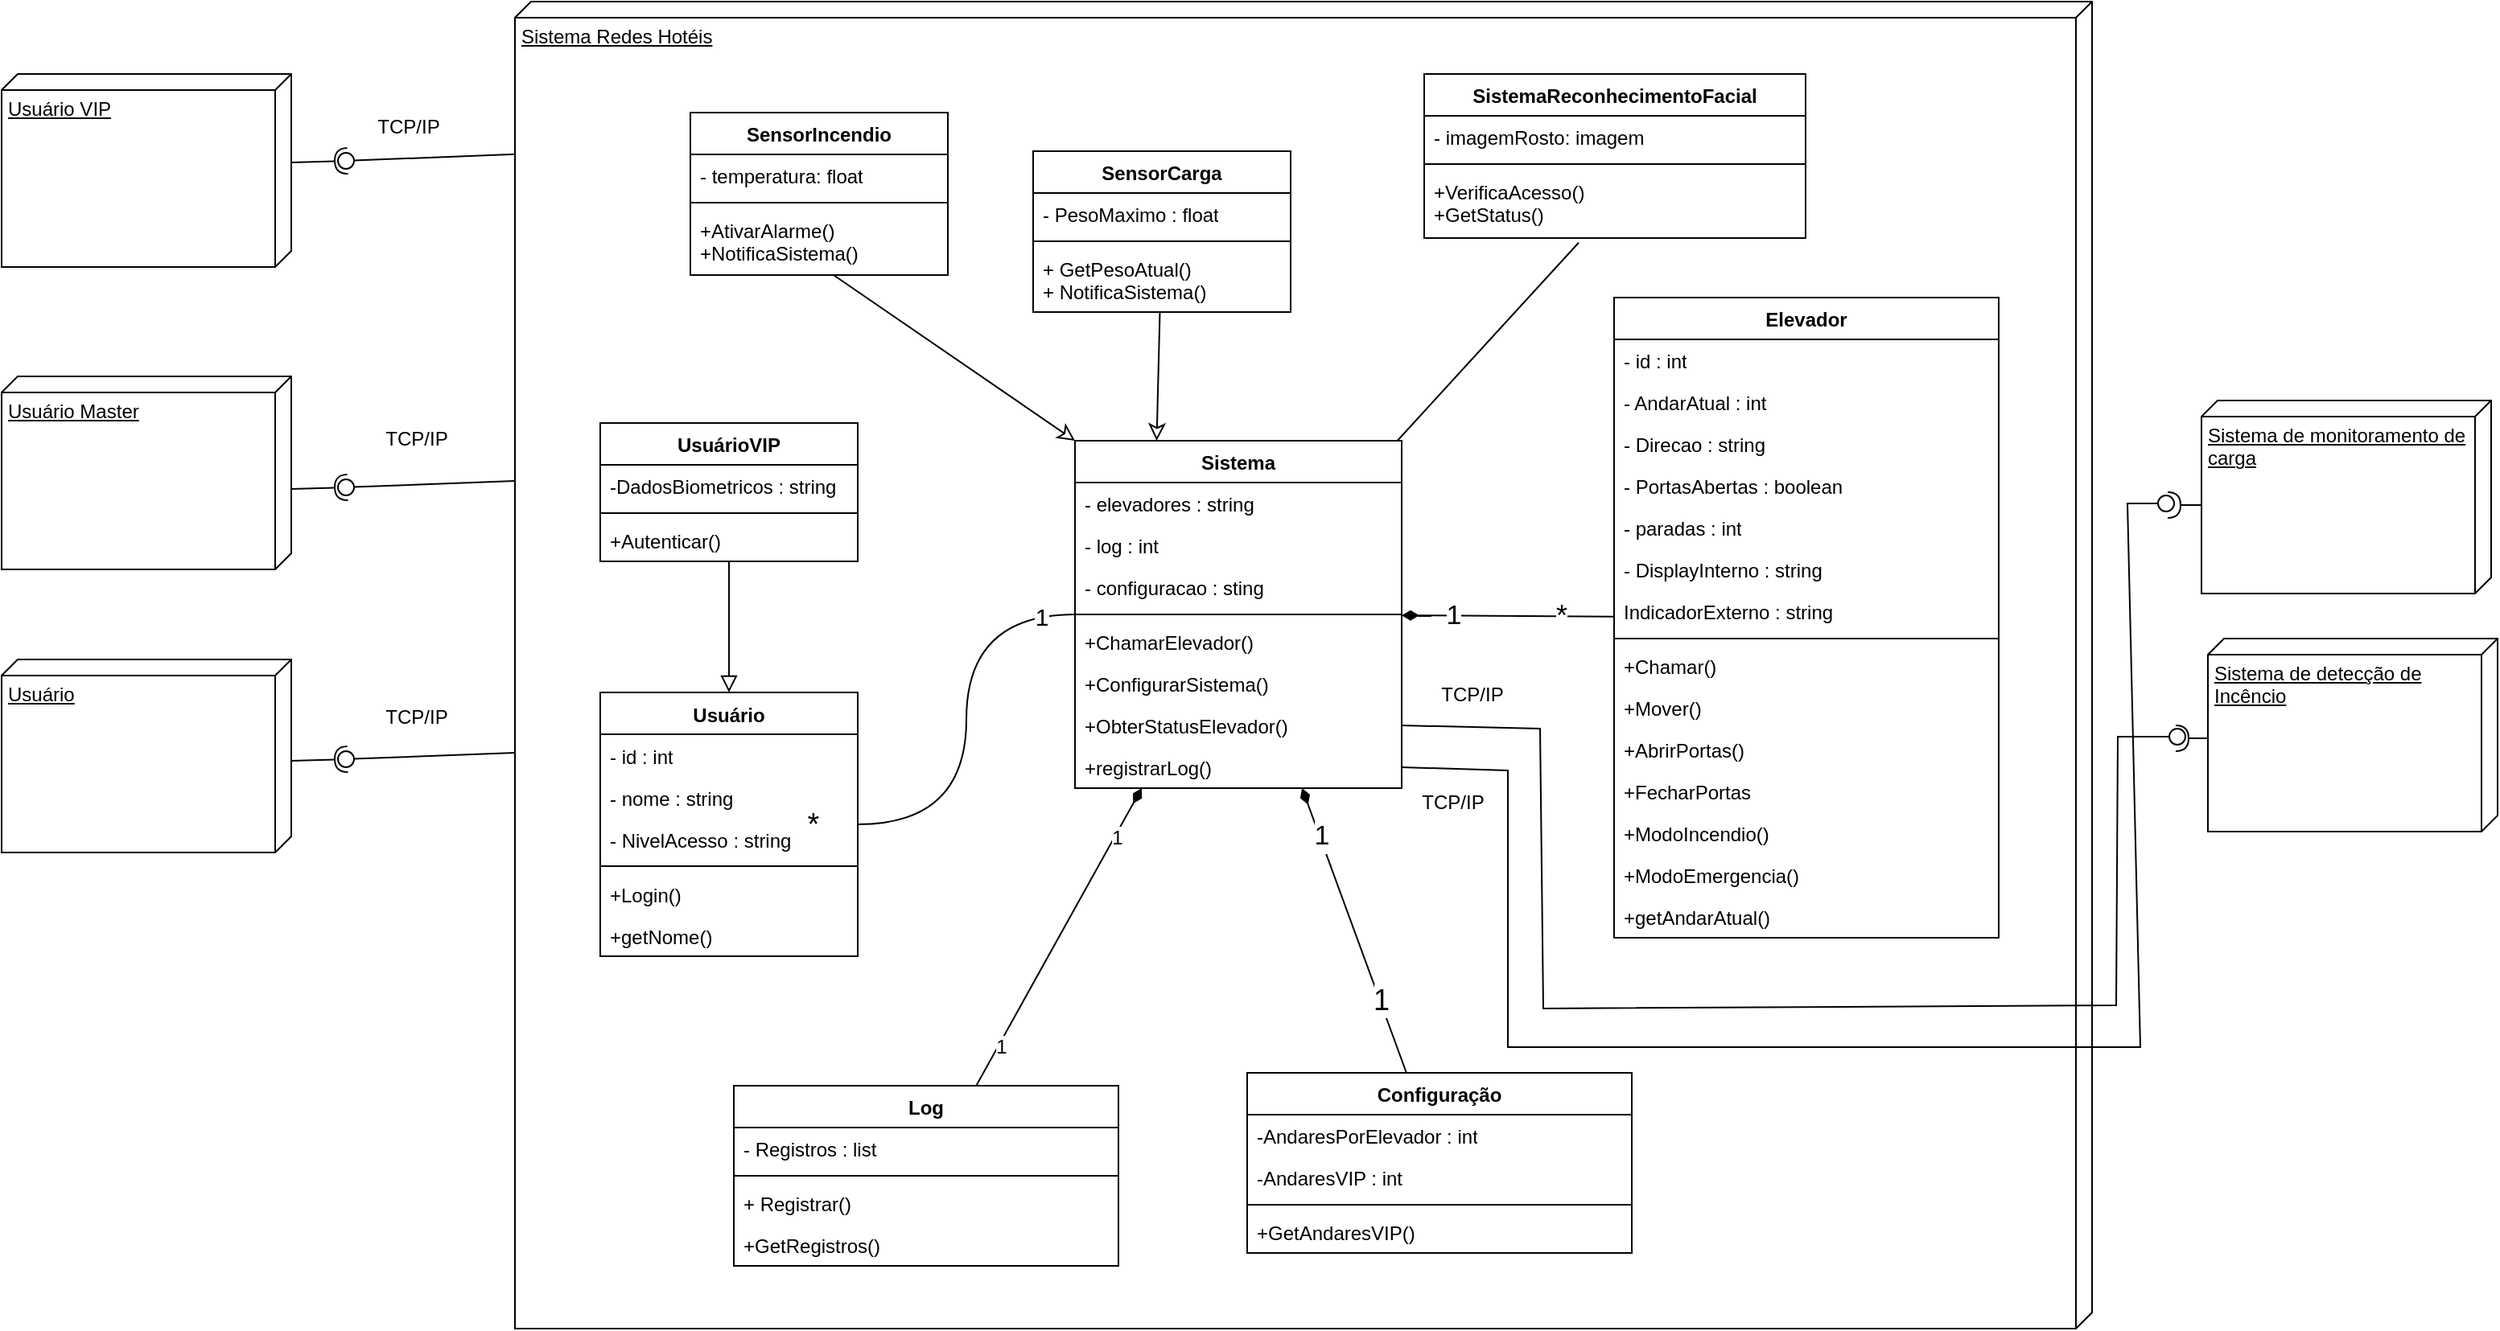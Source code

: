 <mxfile version="24.8.9">
  <diagram name="Página-1" id="P0kaNt67weWAGlfiyR77">
    <mxGraphModel dx="3460" dy="1304" grid="0" gridSize="10" guides="1" tooltips="1" connect="1" arrows="1" fold="1" page="0" pageScale="1" pageWidth="827" pageHeight="1169" math="0" shadow="0">
      <root>
        <mxCell id="0" />
        <mxCell id="1" parent="0" />
        <mxCell id="0YMyCj6_tgzJuGK0f0Fu-15" value="Sistema Redes Hotéis" style="verticalAlign=top;align=left;spacingTop=8;spacingLeft=2;spacingRight=12;shape=cube;size=10;direction=south;fontStyle=4;html=1;whiteSpace=wrap;" parent="1" vertex="1">
          <mxGeometry x="-472" y="-165" width="980" height="825" as="geometry" />
        </mxCell>
        <mxCell id="wgPgASkdUD0x6gexptYC-14" value="Sistema&lt;div&gt;&lt;br&gt;&lt;/div&gt;" style="swimlane;fontStyle=1;align=center;verticalAlign=top;childLayout=stackLayout;horizontal=1;startSize=26;horizontalStack=0;resizeParent=1;resizeParentMax=0;resizeLast=0;collapsible=1;marginBottom=0;whiteSpace=wrap;html=1;" parent="1" vertex="1">
          <mxGeometry x="-124" y="108" width="203" height="216" as="geometry" />
        </mxCell>
        <mxCell id="wgPgASkdUD0x6gexptYC-18" value="- elevadores : string" style="text;strokeColor=none;fillColor=none;align=left;verticalAlign=top;spacingLeft=4;spacingRight=4;overflow=hidden;rotatable=0;points=[[0,0.5],[1,0.5]];portConstraint=eastwest;whiteSpace=wrap;html=1;" parent="wgPgASkdUD0x6gexptYC-14" vertex="1">
          <mxGeometry y="26" width="203" height="26" as="geometry" />
        </mxCell>
        <mxCell id="wgPgASkdUD0x6gexptYC-19" value="- log : int" style="text;strokeColor=none;fillColor=none;align=left;verticalAlign=top;spacingLeft=4;spacingRight=4;overflow=hidden;rotatable=0;points=[[0,0.5],[1,0.5]];portConstraint=eastwest;whiteSpace=wrap;html=1;" parent="wgPgASkdUD0x6gexptYC-14" vertex="1">
          <mxGeometry y="52" width="203" height="26" as="geometry" />
        </mxCell>
        <mxCell id="wgPgASkdUD0x6gexptYC-15" value="- configuracao : sting" style="text;strokeColor=none;fillColor=none;align=left;verticalAlign=top;spacingLeft=4;spacingRight=4;overflow=hidden;rotatable=0;points=[[0,0.5],[1,0.5]];portConstraint=eastwest;whiteSpace=wrap;html=1;" parent="wgPgASkdUD0x6gexptYC-14" vertex="1">
          <mxGeometry y="78" width="203" height="26" as="geometry" />
        </mxCell>
        <mxCell id="wgPgASkdUD0x6gexptYC-16" value="" style="line;strokeWidth=1;fillColor=none;align=left;verticalAlign=middle;spacingTop=-1;spacingLeft=3;spacingRight=3;rotatable=0;labelPosition=right;points=[];portConstraint=eastwest;strokeColor=inherit;" parent="wgPgASkdUD0x6gexptYC-14" vertex="1">
          <mxGeometry y="104" width="203" height="8" as="geometry" />
        </mxCell>
        <mxCell id="wgPgASkdUD0x6gexptYC-17" value="+ChamarElevador()" style="text;strokeColor=none;fillColor=none;align=left;verticalAlign=top;spacingLeft=4;spacingRight=4;overflow=hidden;rotatable=0;points=[[0,0.5],[1,0.5]];portConstraint=eastwest;whiteSpace=wrap;html=1;" parent="wgPgASkdUD0x6gexptYC-14" vertex="1">
          <mxGeometry y="112" width="203" height="26" as="geometry" />
        </mxCell>
        <mxCell id="wgPgASkdUD0x6gexptYC-29" value="+ConfigurarSistema()" style="text;strokeColor=none;fillColor=none;align=left;verticalAlign=top;spacingLeft=4;spacingRight=4;overflow=hidden;rotatable=0;points=[[0,0.5],[1,0.5]];portConstraint=eastwest;whiteSpace=wrap;html=1;" parent="wgPgASkdUD0x6gexptYC-14" vertex="1">
          <mxGeometry y="138" width="203" height="26" as="geometry" />
        </mxCell>
        <mxCell id="wgPgASkdUD0x6gexptYC-31" value="+ObterStatusElevador()" style="text;strokeColor=none;fillColor=none;align=left;verticalAlign=top;spacingLeft=4;spacingRight=4;overflow=hidden;rotatable=0;points=[[0,0.5],[1,0.5]];portConstraint=eastwest;whiteSpace=wrap;html=1;" parent="wgPgASkdUD0x6gexptYC-14" vertex="1">
          <mxGeometry y="164" width="203" height="26" as="geometry" />
        </mxCell>
        <mxCell id="wgPgASkdUD0x6gexptYC-30" value="+registrarLog()" style="text;strokeColor=none;fillColor=none;align=left;verticalAlign=top;spacingLeft=4;spacingRight=4;overflow=hidden;rotatable=0;points=[[0,0.5],[1,0.5]];portConstraint=eastwest;whiteSpace=wrap;html=1;" parent="wgPgASkdUD0x6gexptYC-14" vertex="1">
          <mxGeometry y="190" width="203" height="26" as="geometry" />
        </mxCell>
        <mxCell id="wgPgASkdUD0x6gexptYC-122" style="edgeStyle=none;curved=1;rounded=0;orthogonalLoop=1;jettySize=auto;html=1;fontSize=12;startSize=8;endSize=8;endArrow=classic;endFill=0;entryX=0.25;entryY=0;entryDx=0;entryDy=0;" parent="1" source="wgPgASkdUD0x6gexptYC-43" target="wgPgASkdUD0x6gexptYC-14" edge="1">
          <mxGeometry relative="1" as="geometry">
            <mxPoint x="-131.645" y="-30" as="targetPoint" />
          </mxGeometry>
        </mxCell>
        <mxCell id="wgPgASkdUD0x6gexptYC-43" value="SensorCarga" style="swimlane;fontStyle=1;align=center;verticalAlign=top;childLayout=stackLayout;horizontal=1;startSize=26;horizontalStack=0;resizeParent=1;resizeParentMax=0;resizeLast=0;collapsible=1;marginBottom=0;whiteSpace=wrap;html=1;" parent="1" vertex="1">
          <mxGeometry x="-150" y="-72" width="160" height="100" as="geometry" />
        </mxCell>
        <mxCell id="wgPgASkdUD0x6gexptYC-44" value="- PesoMaximo : float" style="text;strokeColor=none;fillColor=none;align=left;verticalAlign=top;spacingLeft=4;spacingRight=4;overflow=hidden;rotatable=0;points=[[0,0.5],[1,0.5]];portConstraint=eastwest;whiteSpace=wrap;html=1;" parent="wgPgASkdUD0x6gexptYC-43" vertex="1">
          <mxGeometry y="26" width="160" height="26" as="geometry" />
        </mxCell>
        <mxCell id="wgPgASkdUD0x6gexptYC-47" value="" style="line;strokeWidth=1;fillColor=none;align=left;verticalAlign=middle;spacingTop=-1;spacingLeft=3;spacingRight=3;rotatable=0;labelPosition=right;points=[];portConstraint=eastwest;strokeColor=inherit;" parent="wgPgASkdUD0x6gexptYC-43" vertex="1">
          <mxGeometry y="52" width="160" height="8" as="geometry" />
        </mxCell>
        <mxCell id="wgPgASkdUD0x6gexptYC-48" value="+ GetPesoAtual()&lt;div&gt;+ NotificaSistema()&lt;/div&gt;" style="text;strokeColor=none;fillColor=none;align=left;verticalAlign=top;spacingLeft=4;spacingRight=4;overflow=hidden;rotatable=0;points=[[0,0.5],[1,0.5]];portConstraint=eastwest;whiteSpace=wrap;html=1;" parent="wgPgASkdUD0x6gexptYC-43" vertex="1">
          <mxGeometry y="60" width="160" height="40" as="geometry" />
        </mxCell>
        <mxCell id="wgPgASkdUD0x6gexptYC-123" style="edgeStyle=none;curved=1;rounded=0;orthogonalLoop=1;jettySize=auto;html=1;entryX=0.5;entryY=0;entryDx=0;entryDy=0;fontSize=12;startSize=8;endSize=8;endArrow=block;endFill=0;" parent="1" source="wgPgASkdUD0x6gexptYC-50" target="wgPgASkdUD0x6gexptYC-56" edge="1">
          <mxGeometry relative="1" as="geometry" />
        </mxCell>
        <mxCell id="wgPgASkdUD0x6gexptYC-50" value="UsuárioVIP" style="swimlane;fontStyle=1;align=center;verticalAlign=top;childLayout=stackLayout;horizontal=1;startSize=26;horizontalStack=0;resizeParent=1;resizeParentMax=0;resizeLast=0;collapsible=1;marginBottom=0;whiteSpace=wrap;html=1;" parent="1" vertex="1">
          <mxGeometry x="-419" y="97" width="160" height="86" as="geometry" />
        </mxCell>
        <mxCell id="wgPgASkdUD0x6gexptYC-51" value="-DadosBiometricos : string" style="text;strokeColor=none;fillColor=none;align=left;verticalAlign=top;spacingLeft=4;spacingRight=4;overflow=hidden;rotatable=0;points=[[0,0.5],[1,0.5]];portConstraint=eastwest;whiteSpace=wrap;html=1;" parent="wgPgASkdUD0x6gexptYC-50" vertex="1">
          <mxGeometry y="26" width="160" height="26" as="geometry" />
        </mxCell>
        <mxCell id="wgPgASkdUD0x6gexptYC-54" value="" style="line;strokeWidth=1;fillColor=none;align=left;verticalAlign=middle;spacingTop=-1;spacingLeft=3;spacingRight=3;rotatable=0;labelPosition=right;points=[];portConstraint=eastwest;strokeColor=inherit;" parent="wgPgASkdUD0x6gexptYC-50" vertex="1">
          <mxGeometry y="52" width="160" height="8" as="geometry" />
        </mxCell>
        <mxCell id="wgPgASkdUD0x6gexptYC-55" value="+Autenticar()" style="text;strokeColor=none;fillColor=none;align=left;verticalAlign=top;spacingLeft=4;spacingRight=4;overflow=hidden;rotatable=0;points=[[0,0.5],[1,0.5]];portConstraint=eastwest;whiteSpace=wrap;html=1;" parent="wgPgASkdUD0x6gexptYC-50" vertex="1">
          <mxGeometry y="60" width="160" height="26" as="geometry" />
        </mxCell>
        <mxCell id="wgPgASkdUD0x6gexptYC-124" style="edgeStyle=orthogonalEdgeStyle;rounded=0;orthogonalLoop=1;jettySize=auto;html=1;fontSize=12;startSize=8;endSize=8;curved=1;endArrow=none;endFill=0;" parent="1" source="wgPgASkdUD0x6gexptYC-56" target="wgPgASkdUD0x6gexptYC-14" edge="1">
          <mxGeometry relative="1" as="geometry" />
        </mxCell>
        <mxCell id="wgPgASkdUD0x6gexptYC-125" value="&lt;font style=&quot;font-size: 15px;&quot;&gt;1&lt;/font&gt;" style="edgeLabel;html=1;align=center;verticalAlign=middle;resizable=0;points=[];fontSize=12;" parent="wgPgASkdUD0x6gexptYC-124" vertex="1" connectable="0">
          <mxGeometry x="0.839" y="-1" relative="1" as="geometry">
            <mxPoint as="offset" />
          </mxGeometry>
        </mxCell>
        <mxCell id="wgPgASkdUD0x6gexptYC-56" value="Usuário" style="swimlane;fontStyle=1;align=center;verticalAlign=top;childLayout=stackLayout;horizontal=1;startSize=26;horizontalStack=0;resizeParent=1;resizeParentMax=0;resizeLast=0;collapsible=1;marginBottom=0;whiteSpace=wrap;html=1;" parent="1" vertex="1">
          <mxGeometry x="-419" y="264.5" width="160" height="164" as="geometry" />
        </mxCell>
        <mxCell id="wgPgASkdUD0x6gexptYC-57" value="- id : int" style="text;strokeColor=none;fillColor=none;align=left;verticalAlign=top;spacingLeft=4;spacingRight=4;overflow=hidden;rotatable=0;points=[[0,0.5],[1,0.5]];portConstraint=eastwest;whiteSpace=wrap;html=1;" parent="wgPgASkdUD0x6gexptYC-56" vertex="1">
          <mxGeometry y="26" width="160" height="26" as="geometry" />
        </mxCell>
        <mxCell id="wgPgASkdUD0x6gexptYC-58" value="- nome : string&lt;div&gt;&lt;br&gt;&lt;/div&gt;" style="text;strokeColor=none;fillColor=none;align=left;verticalAlign=top;spacingLeft=4;spacingRight=4;overflow=hidden;rotatable=0;points=[[0,0.5],[1,0.5]];portConstraint=eastwest;whiteSpace=wrap;html=1;" parent="wgPgASkdUD0x6gexptYC-56" vertex="1">
          <mxGeometry y="52" width="160" height="26" as="geometry" />
        </mxCell>
        <mxCell id="wgPgASkdUD0x6gexptYC-59" value="- NivelAcesso : string" style="text;strokeColor=none;fillColor=none;align=left;verticalAlign=top;spacingLeft=4;spacingRight=4;overflow=hidden;rotatable=0;points=[[0,0.5],[1,0.5]];portConstraint=eastwest;whiteSpace=wrap;html=1;" parent="wgPgASkdUD0x6gexptYC-56" vertex="1">
          <mxGeometry y="78" width="160" height="26" as="geometry" />
        </mxCell>
        <mxCell id="wgPgASkdUD0x6gexptYC-60" value="" style="line;strokeWidth=1;fillColor=none;align=left;verticalAlign=middle;spacingTop=-1;spacingLeft=3;spacingRight=3;rotatable=0;labelPosition=right;points=[];portConstraint=eastwest;strokeColor=inherit;" parent="wgPgASkdUD0x6gexptYC-56" vertex="1">
          <mxGeometry y="104" width="160" height="8" as="geometry" />
        </mxCell>
        <mxCell id="wgPgASkdUD0x6gexptYC-62" value="+Login()" style="text;strokeColor=none;fillColor=none;align=left;verticalAlign=top;spacingLeft=4;spacingRight=4;overflow=hidden;rotatable=0;points=[[0,0.5],[1,0.5]];portConstraint=eastwest;whiteSpace=wrap;html=1;" parent="wgPgASkdUD0x6gexptYC-56" vertex="1">
          <mxGeometry y="112" width="160" height="26" as="geometry" />
        </mxCell>
        <mxCell id="wgPgASkdUD0x6gexptYC-63" value="+getNome()" style="text;strokeColor=none;fillColor=none;align=left;verticalAlign=top;spacingLeft=4;spacingRight=4;overflow=hidden;rotatable=0;points=[[0,0.5],[1,0.5]];portConstraint=eastwest;whiteSpace=wrap;html=1;" parent="wgPgASkdUD0x6gexptYC-56" vertex="1">
          <mxGeometry y="138" width="160" height="26" as="geometry" />
        </mxCell>
        <mxCell id="wgPgASkdUD0x6gexptYC-129" style="edgeStyle=none;curved=1;rounded=0;orthogonalLoop=1;jettySize=auto;html=1;fontSize=12;startSize=8;endSize=8;endArrow=diamondThin;endFill=1;" parent="1" source="wgPgASkdUD0x6gexptYC-64" target="wgPgASkdUD0x6gexptYC-14" edge="1">
          <mxGeometry relative="1" as="geometry" />
        </mxCell>
        <mxCell id="wgPgASkdUD0x6gexptYC-131" value="&lt;font style=&quot;font-size: 17px;&quot;&gt;1&lt;/font&gt;" style="edgeLabel;html=1;align=center;verticalAlign=middle;resizable=0;points=[];fontSize=12;" parent="wgPgASkdUD0x6gexptYC-129" vertex="1" connectable="0">
          <mxGeometry x="0.659" y="-1" relative="1" as="geometry">
            <mxPoint x="9" y="1" as="offset" />
          </mxGeometry>
        </mxCell>
        <mxCell id="wgPgASkdUD0x6gexptYC-132" value="&lt;font style=&quot;font-size: 18px;&quot;&gt;*&lt;/font&gt;" style="edgeLabel;html=1;align=center;verticalAlign=middle;resizable=0;points=[];fontSize=12;" parent="wgPgASkdUD0x6gexptYC-129" vertex="1" connectable="0">
          <mxGeometry x="-0.489" relative="1" as="geometry">
            <mxPoint as="offset" />
          </mxGeometry>
        </mxCell>
        <mxCell id="wgPgASkdUD0x6gexptYC-64" value="Elevador" style="swimlane;fontStyle=1;align=center;verticalAlign=top;childLayout=stackLayout;horizontal=1;startSize=26;horizontalStack=0;resizeParent=1;resizeParentMax=0;resizeLast=0;collapsible=1;marginBottom=0;whiteSpace=wrap;html=1;" parent="1" vertex="1">
          <mxGeometry x="211" y="19" width="239" height="398" as="geometry" />
        </mxCell>
        <mxCell id="wgPgASkdUD0x6gexptYC-65" value="- id : int" style="text;strokeColor=none;fillColor=none;align=left;verticalAlign=top;spacingLeft=4;spacingRight=4;overflow=hidden;rotatable=0;points=[[0,0.5],[1,0.5]];portConstraint=eastwest;whiteSpace=wrap;html=1;" parent="wgPgASkdUD0x6gexptYC-64" vertex="1">
          <mxGeometry y="26" width="239" height="26" as="geometry" />
        </mxCell>
        <mxCell id="wgPgASkdUD0x6gexptYC-67" value="- AndarAtual : int" style="text;strokeColor=none;fillColor=none;align=left;verticalAlign=top;spacingLeft=4;spacingRight=4;overflow=hidden;rotatable=0;points=[[0,0.5],[1,0.5]];portConstraint=eastwest;whiteSpace=wrap;html=1;" parent="wgPgASkdUD0x6gexptYC-64" vertex="1">
          <mxGeometry y="52" width="239" height="26" as="geometry" />
        </mxCell>
        <mxCell id="wgPgASkdUD0x6gexptYC-94" value="- Direcao : string" style="text;strokeColor=none;fillColor=none;align=left;verticalAlign=top;spacingLeft=4;spacingRight=4;overflow=hidden;rotatable=0;points=[[0,0.5],[1,0.5]];portConstraint=eastwest;whiteSpace=wrap;html=1;" parent="wgPgASkdUD0x6gexptYC-64" vertex="1">
          <mxGeometry y="78" width="239" height="26" as="geometry" />
        </mxCell>
        <mxCell id="wgPgASkdUD0x6gexptYC-95" value="- PortasAbertas : boolean" style="text;strokeColor=none;fillColor=none;align=left;verticalAlign=top;spacingLeft=4;spacingRight=4;overflow=hidden;rotatable=0;points=[[0,0.5],[1,0.5]];portConstraint=eastwest;whiteSpace=wrap;html=1;" parent="wgPgASkdUD0x6gexptYC-64" vertex="1">
          <mxGeometry y="104" width="239" height="26" as="geometry" />
        </mxCell>
        <mxCell id="wgPgASkdUD0x6gexptYC-93" value="- paradas : int" style="text;strokeColor=none;fillColor=none;align=left;verticalAlign=top;spacingLeft=4;spacingRight=4;overflow=hidden;rotatable=0;points=[[0,0.5],[1,0.5]];portConstraint=eastwest;whiteSpace=wrap;html=1;" parent="wgPgASkdUD0x6gexptYC-64" vertex="1">
          <mxGeometry y="130" width="239" height="26" as="geometry" />
        </mxCell>
        <mxCell id="wgPgASkdUD0x6gexptYC-89" value="- DisplayInterno : string" style="text;strokeColor=none;fillColor=none;align=left;verticalAlign=top;spacingLeft=4;spacingRight=4;overflow=hidden;rotatable=0;points=[[0,0.5],[1,0.5]];portConstraint=eastwest;whiteSpace=wrap;html=1;" parent="wgPgASkdUD0x6gexptYC-64" vertex="1">
          <mxGeometry y="156" width="239" height="26" as="geometry" />
        </mxCell>
        <mxCell id="wgPgASkdUD0x6gexptYC-100" value="IndicadorExterno : string" style="text;strokeColor=none;fillColor=none;align=left;verticalAlign=top;spacingLeft=4;spacingRight=4;overflow=hidden;rotatable=0;points=[[0,0.5],[1,0.5]];portConstraint=eastwest;whiteSpace=wrap;html=1;" parent="wgPgASkdUD0x6gexptYC-64" vertex="1">
          <mxGeometry y="182" width="239" height="26" as="geometry" />
        </mxCell>
        <mxCell id="wgPgASkdUD0x6gexptYC-68" value="" style="line;strokeWidth=1;fillColor=none;align=left;verticalAlign=middle;spacingTop=-1;spacingLeft=3;spacingRight=3;rotatable=0;labelPosition=right;points=[];portConstraint=eastwest;strokeColor=inherit;" parent="wgPgASkdUD0x6gexptYC-64" vertex="1">
          <mxGeometry y="208" width="239" height="8" as="geometry" />
        </mxCell>
        <mxCell id="wgPgASkdUD0x6gexptYC-70" value="+Chamar()" style="text;strokeColor=none;fillColor=none;align=left;verticalAlign=top;spacingLeft=4;spacingRight=4;overflow=hidden;rotatable=0;points=[[0,0.5],[1,0.5]];portConstraint=eastwest;whiteSpace=wrap;html=1;" parent="wgPgASkdUD0x6gexptYC-64" vertex="1">
          <mxGeometry y="216" width="239" height="26" as="geometry" />
        </mxCell>
        <mxCell id="wgPgASkdUD0x6gexptYC-97" value="+Mover()" style="text;strokeColor=none;fillColor=none;align=left;verticalAlign=top;spacingLeft=4;spacingRight=4;overflow=hidden;rotatable=0;points=[[0,0.5],[1,0.5]];portConstraint=eastwest;whiteSpace=wrap;html=1;" parent="wgPgASkdUD0x6gexptYC-64" vertex="1">
          <mxGeometry y="242" width="239" height="26" as="geometry" />
        </mxCell>
        <mxCell id="wgPgASkdUD0x6gexptYC-99" value="+AbrirPortas()" style="text;strokeColor=none;fillColor=none;align=left;verticalAlign=top;spacingLeft=4;spacingRight=4;overflow=hidden;rotatable=0;points=[[0,0.5],[1,0.5]];portConstraint=eastwest;whiteSpace=wrap;html=1;" parent="wgPgASkdUD0x6gexptYC-64" vertex="1">
          <mxGeometry y="268" width="239" height="26" as="geometry" />
        </mxCell>
        <mxCell id="wgPgASkdUD0x6gexptYC-98" value="+FecharPortas" style="text;strokeColor=none;fillColor=none;align=left;verticalAlign=top;spacingLeft=4;spacingRight=4;overflow=hidden;rotatable=0;points=[[0,0.5],[1,0.5]];portConstraint=eastwest;whiteSpace=wrap;html=1;" parent="wgPgASkdUD0x6gexptYC-64" vertex="1">
          <mxGeometry y="294" width="239" height="26" as="geometry" />
        </mxCell>
        <mxCell id="wgPgASkdUD0x6gexptYC-69" value="+ModoIncendio()" style="text;strokeColor=none;fillColor=none;align=left;verticalAlign=top;spacingLeft=4;spacingRight=4;overflow=hidden;rotatable=0;points=[[0,0.5],[1,0.5]];portConstraint=eastwest;whiteSpace=wrap;html=1;" parent="wgPgASkdUD0x6gexptYC-64" vertex="1">
          <mxGeometry y="320" width="239" height="26" as="geometry" />
        </mxCell>
        <mxCell id="wgPgASkdUD0x6gexptYC-102" value="+ModoEmergencia()" style="text;strokeColor=none;fillColor=none;align=left;verticalAlign=top;spacingLeft=4;spacingRight=4;overflow=hidden;rotatable=0;points=[[0,0.5],[1,0.5]];portConstraint=eastwest;whiteSpace=wrap;html=1;" parent="wgPgASkdUD0x6gexptYC-64" vertex="1">
          <mxGeometry y="346" width="239" height="26" as="geometry" />
        </mxCell>
        <mxCell id="wgPgASkdUD0x6gexptYC-101" value="+getAndarAtual()" style="text;strokeColor=none;fillColor=none;align=left;verticalAlign=top;spacingLeft=4;spacingRight=4;overflow=hidden;rotatable=0;points=[[0,0.5],[1,0.5]];portConstraint=eastwest;whiteSpace=wrap;html=1;" parent="wgPgASkdUD0x6gexptYC-64" vertex="1">
          <mxGeometry y="372" width="239" height="26" as="geometry" />
        </mxCell>
        <mxCell id="wgPgASkdUD0x6gexptYC-119" style="edgeStyle=none;curved=1;rounded=0;orthogonalLoop=1;jettySize=auto;html=1;fontSize=12;startSize=8;endSize=8;endArrow=none;endFill=0;exitX=0.405;exitY=1.069;exitDx=0;exitDy=0;exitPerimeter=0;" parent="1" source="0YMyCj6_tgzJuGK0f0Fu-14" target="wgPgASkdUD0x6gexptYC-14" edge="1">
          <mxGeometry relative="1" as="geometry">
            <mxPoint x="178.264" y="-19.0" as="sourcePoint" />
          </mxGeometry>
        </mxCell>
        <mxCell id="wgPgASkdUD0x6gexptYC-109" value="Configuração" style="swimlane;fontStyle=1;align=center;verticalAlign=top;childLayout=stackLayout;horizontal=1;startSize=26;horizontalStack=0;resizeParent=1;resizeParentMax=0;resizeLast=0;collapsible=1;marginBottom=0;whiteSpace=wrap;html=1;" parent="1" vertex="1">
          <mxGeometry x="-17" y="501" width="239" height="112" as="geometry" />
        </mxCell>
        <mxCell id="wgPgASkdUD0x6gexptYC-110" value="-AndaresPorElevador : int" style="text;strokeColor=none;fillColor=none;align=left;verticalAlign=top;spacingLeft=4;spacingRight=4;overflow=hidden;rotatable=0;points=[[0,0.5],[1,0.5]];portConstraint=eastwest;whiteSpace=wrap;html=1;" parent="wgPgASkdUD0x6gexptYC-109" vertex="1">
          <mxGeometry y="26" width="239" height="26" as="geometry" />
        </mxCell>
        <mxCell id="wgPgASkdUD0x6gexptYC-112" value="-AndaresVIP : int" style="text;strokeColor=none;fillColor=none;align=left;verticalAlign=top;spacingLeft=4;spacingRight=4;overflow=hidden;rotatable=0;points=[[0,0.5],[1,0.5]];portConstraint=eastwest;whiteSpace=wrap;html=1;" parent="wgPgASkdUD0x6gexptYC-109" vertex="1">
          <mxGeometry y="52" width="239" height="26" as="geometry" />
        </mxCell>
        <mxCell id="wgPgASkdUD0x6gexptYC-111" value="" style="line;strokeWidth=1;fillColor=none;align=left;verticalAlign=middle;spacingTop=-1;spacingLeft=3;spacingRight=3;rotatable=0;labelPosition=right;points=[];portConstraint=eastwest;strokeColor=inherit;" parent="wgPgASkdUD0x6gexptYC-109" vertex="1">
          <mxGeometry y="78" width="239" height="8" as="geometry" />
        </mxCell>
        <mxCell id="wgPgASkdUD0x6gexptYC-113" value="+GetAndaresVIP()" style="text;strokeColor=none;fillColor=none;align=left;verticalAlign=top;spacingLeft=4;spacingRight=4;overflow=hidden;rotatable=0;points=[[0,0.5],[1,0.5]];portConstraint=eastwest;whiteSpace=wrap;html=1;" parent="wgPgASkdUD0x6gexptYC-109" vertex="1">
          <mxGeometry y="86" width="239" height="26" as="geometry" />
        </mxCell>
        <mxCell id="wgPgASkdUD0x6gexptYC-136" style="edgeStyle=none;curved=1;rounded=0;orthogonalLoop=1;jettySize=auto;html=1;fontSize=12;startSize=8;endSize=8;endArrow=diamondThin;endFill=1;" parent="1" source="wgPgASkdUD0x6gexptYC-114" target="wgPgASkdUD0x6gexptYC-14" edge="1">
          <mxGeometry relative="1" as="geometry" />
        </mxCell>
        <mxCell id="wgPgASkdUD0x6gexptYC-137" value="1" style="edgeLabel;html=1;align=center;verticalAlign=middle;resizable=0;points=[];fontSize=12;" parent="wgPgASkdUD0x6gexptYC-136" vertex="1" connectable="0">
          <mxGeometry x="0.677" y="-1" relative="1" as="geometry">
            <mxPoint as="offset" />
          </mxGeometry>
        </mxCell>
        <mxCell id="wgPgASkdUD0x6gexptYC-138" value="1" style="edgeLabel;html=1;align=center;verticalAlign=middle;resizable=0;points=[];fontSize=12;" parent="wgPgASkdUD0x6gexptYC-136" vertex="1" connectable="0">
          <mxGeometry x="-0.729" y="-2" relative="1" as="geometry">
            <mxPoint as="offset" />
          </mxGeometry>
        </mxCell>
        <mxCell id="wgPgASkdUD0x6gexptYC-114" value="Log" style="swimlane;fontStyle=1;align=center;verticalAlign=top;childLayout=stackLayout;horizontal=1;startSize=26;horizontalStack=0;resizeParent=1;resizeParentMax=0;resizeLast=0;collapsible=1;marginBottom=0;whiteSpace=wrap;html=1;" parent="1" vertex="1">
          <mxGeometry x="-336" y="509" width="239" height="112" as="geometry" />
        </mxCell>
        <mxCell id="wgPgASkdUD0x6gexptYC-115" value="- Registros : list" style="text;strokeColor=none;fillColor=none;align=left;verticalAlign=top;spacingLeft=4;spacingRight=4;overflow=hidden;rotatable=0;points=[[0,0.5],[1,0.5]];portConstraint=eastwest;whiteSpace=wrap;html=1;" parent="wgPgASkdUD0x6gexptYC-114" vertex="1">
          <mxGeometry y="26" width="239" height="26" as="geometry" />
        </mxCell>
        <mxCell id="wgPgASkdUD0x6gexptYC-117" value="" style="line;strokeWidth=1;fillColor=none;align=left;verticalAlign=middle;spacingTop=-1;spacingLeft=3;spacingRight=3;rotatable=0;labelPosition=right;points=[];portConstraint=eastwest;strokeColor=inherit;" parent="wgPgASkdUD0x6gexptYC-114" vertex="1">
          <mxGeometry y="52" width="239" height="8" as="geometry" />
        </mxCell>
        <mxCell id="wgPgASkdUD0x6gexptYC-116" value="+ Registrar()" style="text;strokeColor=none;fillColor=none;align=left;verticalAlign=top;spacingLeft=4;spacingRight=4;overflow=hidden;rotatable=0;points=[[0,0.5],[1,0.5]];portConstraint=eastwest;whiteSpace=wrap;html=1;" parent="wgPgASkdUD0x6gexptYC-114" vertex="1">
          <mxGeometry y="60" width="239" height="26" as="geometry" />
        </mxCell>
        <mxCell id="wgPgASkdUD0x6gexptYC-118" value="+GetRegistros()" style="text;strokeColor=none;fillColor=none;align=left;verticalAlign=top;spacingLeft=4;spacingRight=4;overflow=hidden;rotatable=0;points=[[0,0.5],[1,0.5]];portConstraint=eastwest;whiteSpace=wrap;html=1;" parent="wgPgASkdUD0x6gexptYC-114" vertex="1">
          <mxGeometry y="86" width="239" height="26" as="geometry" />
        </mxCell>
        <mxCell id="wgPgASkdUD0x6gexptYC-128" value="&lt;font style=&quot;font-size: 19px;&quot;&gt;*&lt;/font&gt;" style="text;html=1;align=center;verticalAlign=middle;resizable=0;points=[];autosize=1;strokeColor=none;fillColor=none;fontSize=16;" parent="1" vertex="1">
          <mxGeometry x="-300" y="329" width="25" height="35" as="geometry" />
        </mxCell>
        <mxCell id="wgPgASkdUD0x6gexptYC-133" style="edgeStyle=none;curved=1;rounded=0;orthogonalLoop=1;jettySize=auto;html=1;fontSize=12;startSize=8;endSize=8;endArrow=diamondThin;endFill=1;" parent="1" source="wgPgASkdUD0x6gexptYC-109" target="wgPgASkdUD0x6gexptYC-14" edge="1">
          <mxGeometry relative="1" as="geometry">
            <mxPoint x="132" y="476" as="sourcePoint" />
            <mxPoint x="131" y="335" as="targetPoint" />
          </mxGeometry>
        </mxCell>
        <mxCell id="wgPgASkdUD0x6gexptYC-134" value="&lt;font style=&quot;font-size: 17px;&quot;&gt;1&lt;/font&gt;" style="edgeLabel;html=1;align=center;verticalAlign=middle;resizable=0;points=[];fontSize=12;" parent="wgPgASkdUD0x6gexptYC-133" vertex="1" connectable="0">
          <mxGeometry x="0.659" y="-1" relative="1" as="geometry">
            <mxPoint as="offset" />
          </mxGeometry>
        </mxCell>
        <mxCell id="wgPgASkdUD0x6gexptYC-135" value="&lt;font style=&quot;font-size: 18px;&quot;&gt;1&lt;/font&gt;" style="edgeLabel;html=1;align=center;verticalAlign=middle;resizable=0;points=[];fontSize=12;" parent="wgPgASkdUD0x6gexptYC-133" vertex="1" connectable="0">
          <mxGeometry x="-0.489" relative="1" as="geometry">
            <mxPoint as="offset" />
          </mxGeometry>
        </mxCell>
        <mxCell id="0YMyCj6_tgzJuGK0f0Fu-2" value="SensorIncendio" style="swimlane;fontStyle=1;align=center;verticalAlign=top;childLayout=stackLayout;horizontal=1;startSize=26;horizontalStack=0;resizeParent=1;resizeParentMax=0;resizeLast=0;collapsible=1;marginBottom=0;whiteSpace=wrap;html=1;" parent="1" vertex="1">
          <mxGeometry x="-363" y="-96" width="160" height="101" as="geometry" />
        </mxCell>
        <mxCell id="0YMyCj6_tgzJuGK0f0Fu-3" value="- temperatura: float" style="text;strokeColor=none;fillColor=none;align=left;verticalAlign=top;spacingLeft=4;spacingRight=4;overflow=hidden;rotatable=0;points=[[0,0.5],[1,0.5]];portConstraint=eastwest;whiteSpace=wrap;html=1;" parent="0YMyCj6_tgzJuGK0f0Fu-2" vertex="1">
          <mxGeometry y="26" width="160" height="26" as="geometry" />
        </mxCell>
        <mxCell id="0YMyCj6_tgzJuGK0f0Fu-4" value="" style="line;strokeWidth=1;fillColor=none;align=left;verticalAlign=middle;spacingTop=-1;spacingLeft=3;spacingRight=3;rotatable=0;labelPosition=right;points=[];portConstraint=eastwest;strokeColor=inherit;" parent="0YMyCj6_tgzJuGK0f0Fu-2" vertex="1">
          <mxGeometry y="52" width="160" height="8" as="geometry" />
        </mxCell>
        <mxCell id="0YMyCj6_tgzJuGK0f0Fu-5" value="+AtivarAlarme()&lt;div&gt;+NotificaSistema()&lt;/div&gt;" style="text;strokeColor=none;fillColor=none;align=left;verticalAlign=top;spacingLeft=4;spacingRight=4;overflow=hidden;rotatable=0;points=[[0,0.5],[1,0.5]];portConstraint=eastwest;whiteSpace=wrap;html=1;" parent="0YMyCj6_tgzJuGK0f0Fu-2" vertex="1">
          <mxGeometry y="60" width="160" height="41" as="geometry" />
        </mxCell>
        <mxCell id="0YMyCj6_tgzJuGK0f0Fu-6" style="edgeStyle=none;curved=1;rounded=0;orthogonalLoop=1;jettySize=auto;html=1;fontSize=12;startSize=8;endSize=8;endArrow=classic;endFill=0;exitX=0.556;exitY=1;exitDx=0;exitDy=0;exitPerimeter=0;entryX=0;entryY=0;entryDx=0;entryDy=0;" parent="1" source="0YMyCj6_tgzJuGK0f0Fu-5" target="wgPgASkdUD0x6gexptYC-14" edge="1">
          <mxGeometry relative="1" as="geometry">
            <mxPoint x="-87" y="-72" as="sourcePoint" />
            <mxPoint x="-200" y="-30" as="targetPoint" />
          </mxGeometry>
        </mxCell>
        <mxCell id="0YMyCj6_tgzJuGK0f0Fu-11" value="SistemaReconhecimentoFacial" style="swimlane;fontStyle=1;align=center;verticalAlign=top;childLayout=stackLayout;horizontal=1;startSize=26;horizontalStack=0;resizeParent=1;resizeParentMax=0;resizeLast=0;collapsible=1;marginBottom=0;whiteSpace=wrap;html=1;" parent="1" vertex="1">
          <mxGeometry x="93" y="-120" width="237" height="102" as="geometry" />
        </mxCell>
        <mxCell id="0YMyCj6_tgzJuGK0f0Fu-12" value="- imagemRosto: imagem" style="text;strokeColor=none;fillColor=none;align=left;verticalAlign=top;spacingLeft=4;spacingRight=4;overflow=hidden;rotatable=0;points=[[0,0.5],[1,0.5]];portConstraint=eastwest;whiteSpace=wrap;html=1;" parent="0YMyCj6_tgzJuGK0f0Fu-11" vertex="1">
          <mxGeometry y="26" width="237" height="26" as="geometry" />
        </mxCell>
        <mxCell id="0YMyCj6_tgzJuGK0f0Fu-13" value="" style="line;strokeWidth=1;fillColor=none;align=left;verticalAlign=middle;spacingTop=-1;spacingLeft=3;spacingRight=3;rotatable=0;labelPosition=right;points=[];portConstraint=eastwest;strokeColor=inherit;" parent="0YMyCj6_tgzJuGK0f0Fu-11" vertex="1">
          <mxGeometry y="52" width="237" height="8" as="geometry" />
        </mxCell>
        <mxCell id="0YMyCj6_tgzJuGK0f0Fu-14" value="+VerificaAcesso()&lt;div&gt;+GetStatus()&lt;/div&gt;" style="text;strokeColor=none;fillColor=none;align=left;verticalAlign=top;spacingLeft=4;spacingRight=4;overflow=hidden;rotatable=0;points=[[0,0.5],[1,0.5]];portConstraint=eastwest;whiteSpace=wrap;html=1;" parent="0YMyCj6_tgzJuGK0f0Fu-11" vertex="1">
          <mxGeometry y="60" width="237" height="42" as="geometry" />
        </mxCell>
        <mxCell id="0YMyCj6_tgzJuGK0f0Fu-16" value="Usuário Master" style="verticalAlign=top;align=left;spacingTop=8;spacingLeft=2;spacingRight=12;shape=cube;size=10;direction=south;fontStyle=4;html=1;whiteSpace=wrap;" parent="1" vertex="1">
          <mxGeometry x="-791" y="68" width="180" height="120" as="geometry" />
        </mxCell>
        <mxCell id="0YMyCj6_tgzJuGK0f0Fu-17" value="Usuário VIP" style="verticalAlign=top;align=left;spacingTop=8;spacingLeft=2;spacingRight=12;shape=cube;size=10;direction=south;fontStyle=4;html=1;whiteSpace=wrap;" parent="1" vertex="1">
          <mxGeometry x="-791" y="-120" width="180" height="120" as="geometry" />
        </mxCell>
        <mxCell id="0YMyCj6_tgzJuGK0f0Fu-18" value="Sistema de monitoramento de carga" style="verticalAlign=top;align=left;spacingTop=8;spacingLeft=2;spacingRight=12;shape=cube;size=10;direction=south;fontStyle=4;html=1;whiteSpace=wrap;" parent="1" vertex="1">
          <mxGeometry x="576" y="83" width="180" height="120" as="geometry" />
        </mxCell>
        <mxCell id="0YMyCj6_tgzJuGK0f0Fu-19" value="Sistema de detecção de Incêncio" style="verticalAlign=top;align=left;spacingTop=8;spacingLeft=2;spacingRight=12;shape=cube;size=10;direction=south;fontStyle=4;html=1;whiteSpace=wrap;" parent="1" vertex="1">
          <mxGeometry x="580" y="231" width="180" height="120" as="geometry" />
        </mxCell>
        <mxCell id="0YMyCj6_tgzJuGK0f0Fu-20" value="Usuário" style="verticalAlign=top;align=left;spacingTop=8;spacingLeft=2;spacingRight=12;shape=cube;size=10;direction=south;fontStyle=4;html=1;whiteSpace=wrap;" parent="1" vertex="1">
          <mxGeometry x="-791" y="244" width="180" height="120" as="geometry" />
        </mxCell>
        <mxCell id="bzgzG__Mx0z8mK6NezQg-1" value="" style="rounded=0;orthogonalLoop=1;jettySize=auto;html=1;endArrow=halfCircle;endFill=0;endSize=6;strokeWidth=1;sketch=0;exitX=0;exitY=0;exitDx=55;exitDy=0;exitPerimeter=0;" edge="1" parent="1" source="0YMyCj6_tgzJuGK0f0Fu-17">
          <mxGeometry relative="1" as="geometry">
            <mxPoint x="-556" y="-66" as="sourcePoint" />
            <mxPoint x="-576" y="-66" as="targetPoint" />
          </mxGeometry>
        </mxCell>
        <mxCell id="bzgzG__Mx0z8mK6NezQg-2" value="" style="rounded=0;orthogonalLoop=1;jettySize=auto;html=1;endArrow=oval;endFill=0;sketch=0;sourcePerimeterSpacing=0;targetPerimeterSpacing=0;endSize=10;exitX=0.115;exitY=1;exitDx=0;exitDy=0;exitPerimeter=0;" edge="1" parent="1" source="0YMyCj6_tgzJuGK0f0Fu-15">
          <mxGeometry relative="1" as="geometry">
            <mxPoint x="-578" y="33" as="sourcePoint" />
            <mxPoint x="-577" y="-66" as="targetPoint" />
          </mxGeometry>
        </mxCell>
        <mxCell id="bzgzG__Mx0z8mK6NezQg-3" value="" style="ellipse;whiteSpace=wrap;html=1;align=center;aspect=fixed;fillColor=none;strokeColor=none;resizable=0;perimeter=centerPerimeter;rotatable=0;allowArrows=0;points=[];outlineConnect=1;" vertex="1" parent="1">
          <mxGeometry x="-563" y="28" width="10" height="10" as="geometry" />
        </mxCell>
        <mxCell id="bzgzG__Mx0z8mK6NezQg-4" value="" style="rounded=0;orthogonalLoop=1;jettySize=auto;html=1;endArrow=oval;endFill=0;sketch=0;sourcePerimeterSpacing=0;targetPerimeterSpacing=0;endSize=10;exitX=0.115;exitY=1;exitDx=0;exitDy=0;exitPerimeter=0;" edge="1" parent="1">
          <mxGeometry relative="1" as="geometry">
            <mxPoint x="-472" y="133" as="sourcePoint" />
            <mxPoint x="-577" y="137" as="targetPoint" />
          </mxGeometry>
        </mxCell>
        <mxCell id="bzgzG__Mx0z8mK6NezQg-5" value="" style="rounded=0;orthogonalLoop=1;jettySize=auto;html=1;endArrow=halfCircle;endFill=0;endSize=6;strokeWidth=1;sketch=0;exitX=0;exitY=0;exitDx=55;exitDy=0;exitPerimeter=0;" edge="1" parent="1">
          <mxGeometry relative="1" as="geometry">
            <mxPoint x="-611" y="138" as="sourcePoint" />
            <mxPoint x="-576" y="137" as="targetPoint" />
          </mxGeometry>
        </mxCell>
        <mxCell id="bzgzG__Mx0z8mK6NezQg-6" value="" style="rounded=0;orthogonalLoop=1;jettySize=auto;html=1;endArrow=oval;endFill=0;sketch=0;sourcePerimeterSpacing=0;targetPerimeterSpacing=0;endSize=10;exitX=0.115;exitY=1;exitDx=0;exitDy=0;exitPerimeter=0;" edge="1" parent="1">
          <mxGeometry relative="1" as="geometry">
            <mxPoint x="-472" y="302" as="sourcePoint" />
            <mxPoint x="-577" y="306" as="targetPoint" />
          </mxGeometry>
        </mxCell>
        <mxCell id="bzgzG__Mx0z8mK6NezQg-7" value="" style="rounded=0;orthogonalLoop=1;jettySize=auto;html=1;endArrow=halfCircle;endFill=0;endSize=6;strokeWidth=1;sketch=0;exitX=0;exitY=0;exitDx=55;exitDy=0;exitPerimeter=0;" edge="1" parent="1">
          <mxGeometry relative="1" as="geometry">
            <mxPoint x="-611" y="307" as="sourcePoint" />
            <mxPoint x="-576" y="306" as="targetPoint" />
          </mxGeometry>
        </mxCell>
        <mxCell id="bzgzG__Mx0z8mK6NezQg-8" value="" style="rounded=0;orthogonalLoop=1;jettySize=auto;html=1;endArrow=halfCircle;endFill=0;endSize=6;strokeWidth=1;sketch=0;" edge="1" parent="1">
          <mxGeometry relative="1" as="geometry">
            <mxPoint x="580" y="293" as="sourcePoint" />
            <mxPoint x="560" y="293" as="targetPoint" />
          </mxGeometry>
        </mxCell>
        <mxCell id="bzgzG__Mx0z8mK6NezQg-9" value="" style="rounded=0;orthogonalLoop=1;jettySize=auto;html=1;endArrow=oval;endFill=0;sketch=0;sourcePerimeterSpacing=0;targetPerimeterSpacing=0;endSize=10;exitX=1;exitY=0.5;exitDx=0;exitDy=0;" edge="1" parent="1" source="wgPgASkdUD0x6gexptYC-31">
          <mxGeometry relative="1" as="geometry">
            <mxPoint x="602" y="461" as="sourcePoint" />
            <mxPoint x="561" y="292" as="targetPoint" />
            <Array as="points">
              <mxPoint x="165" y="287" />
              <mxPoint x="167" y="461" />
              <mxPoint x="523" y="459" />
              <mxPoint x="524" y="292" />
            </Array>
          </mxGeometry>
        </mxCell>
        <mxCell id="bzgzG__Mx0z8mK6NezQg-10" value="" style="ellipse;whiteSpace=wrap;html=1;align=center;aspect=fixed;fillColor=none;strokeColor=none;resizable=0;perimeter=centerPerimeter;rotatable=0;allowArrows=0;points=[];outlineConnect=1;" vertex="1" parent="1">
          <mxGeometry x="543" y="299" width="10" height="10" as="geometry" />
        </mxCell>
        <mxCell id="bzgzG__Mx0z8mK6NezQg-11" value="" style="rounded=0;orthogonalLoop=1;jettySize=auto;html=1;endArrow=oval;endFill=0;sketch=0;sourcePerimeterSpacing=0;targetPerimeterSpacing=0;endSize=10;exitX=1;exitY=0.5;exitDx=0;exitDy=0;" edge="1" parent="1">
          <mxGeometry relative="1" as="geometry">
            <mxPoint x="79" y="311" as="sourcePoint" />
            <mxPoint x="554" y="147" as="targetPoint" />
            <Array as="points">
              <mxPoint x="145" y="313" />
              <mxPoint x="145" y="485" />
              <mxPoint x="538" y="485" />
              <mxPoint x="530" y="147" />
            </Array>
          </mxGeometry>
        </mxCell>
        <mxCell id="bzgzG__Mx0z8mK6NezQg-12" value="" style="rounded=0;orthogonalLoop=1;jettySize=auto;html=1;endArrow=halfCircle;endFill=0;endSize=6;strokeWidth=1;sketch=0;exitX=0;exitY=0;exitDx=65;exitDy=180;exitPerimeter=0;" edge="1" parent="1" source="0YMyCj6_tgzJuGK0f0Fu-18">
          <mxGeometry relative="1" as="geometry">
            <mxPoint x="590" y="303" as="sourcePoint" />
            <mxPoint x="555" y="148" as="targetPoint" />
          </mxGeometry>
        </mxCell>
        <mxCell id="bzgzG__Mx0z8mK6NezQg-13" value="TCP/IP" style="text;html=1;align=center;verticalAlign=middle;whiteSpace=wrap;rounded=0;" vertex="1" parent="1">
          <mxGeometry x="-563" y="92" width="60" height="30" as="geometry" />
        </mxCell>
        <mxCell id="bzgzG__Mx0z8mK6NezQg-14" value="TCP/IP" style="text;html=1;align=center;verticalAlign=middle;whiteSpace=wrap;rounded=0;" vertex="1" parent="1">
          <mxGeometry x="-568" y="-102" width="60" height="30" as="geometry" />
        </mxCell>
        <mxCell id="bzgzG__Mx0z8mK6NezQg-15" value="TCP/IP" style="text;html=1;align=center;verticalAlign=middle;whiteSpace=wrap;rounded=0;" vertex="1" parent="1">
          <mxGeometry x="-563" y="264.5" width="60" height="30" as="geometry" />
        </mxCell>
        <mxCell id="bzgzG__Mx0z8mK6NezQg-16" value="TCP/IP" style="text;html=1;align=center;verticalAlign=middle;whiteSpace=wrap;rounded=0;" vertex="1" parent="1">
          <mxGeometry x="93" y="251" width="60" height="30" as="geometry" />
        </mxCell>
        <mxCell id="bzgzG__Mx0z8mK6NezQg-17" value="TCP/IP" style="text;html=1;align=center;verticalAlign=middle;whiteSpace=wrap;rounded=0;" vertex="1" parent="1">
          <mxGeometry x="81" y="318" width="60" height="30" as="geometry" />
        </mxCell>
      </root>
    </mxGraphModel>
  </diagram>
</mxfile>
